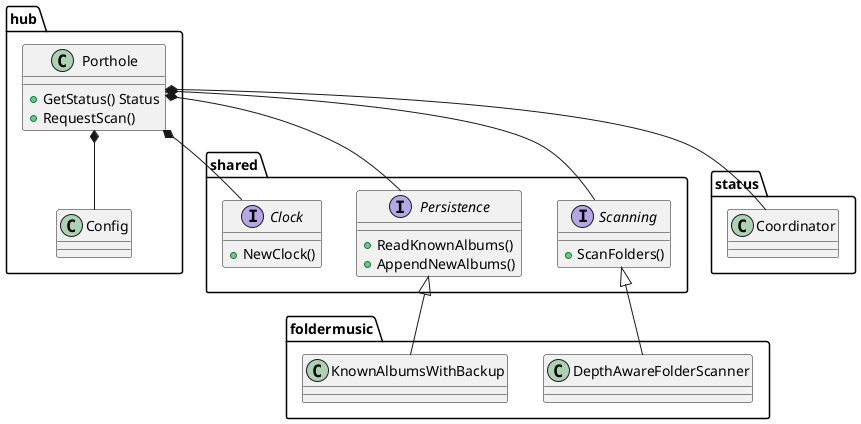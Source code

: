 @startuml porthole

    namespace shared {
        interface Scanning {
            + ScanFolders()
        }

        interface Persistence {
	        + ReadKnownAlbums()
	        + AppendNewAlbums()
        }

        interface Clock {
            + NewClock()
        }
    }

    namespace hub {
        class Porthole {
            + GetStatus() Status
            + RequestScan()
        }

        class Config
    }

    namespace status {
        class Coordinator
    }

    namespace foldermusic {
        class DepthAwareFolderScanner
        class KnownAlbumsWithBackup
    }

shared.Scanning <|-- foldermusic.DepthAwareFolderScanner
shared.Persistence <|-- foldermusic.KnownAlbumsWithBackup
hub.Porthole *-- hub.Config
hub.Porthole *-- shared.Scanning
hub.Porthole *-- shared.Persistence
hub.Porthole *-- shared.Clock
hub.Porthole *-- status.Coordinator

@enduml